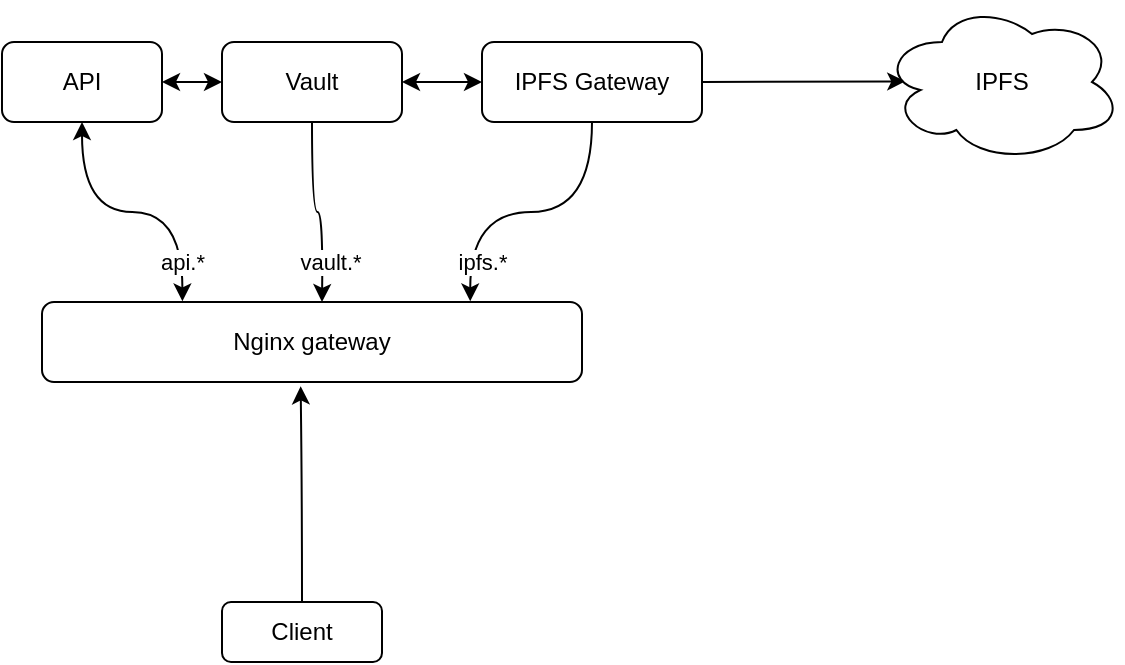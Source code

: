 <mxfile version="14.8.6" type="github"><diagram id="WMnNy4mz3rsH8M8P-ZVm" name="Page-1"><mxGraphModel dx="981" dy="531" grid="1" gridSize="10" guides="1" tooltips="1" connect="1" arrows="1" fold="1" page="1" pageScale="1" pageWidth="850" pageHeight="1100" math="0" shadow="0"><root><mxCell id="0"/><mxCell id="1" parent="0"/><mxCell id="t2By7bpQIkrPDZWn7h1t-2" value="Nginx gateway" style="rounded=1;whiteSpace=wrap;html=1;" vertex="1" parent="1"><mxGeometry x="290" y="525" width="270" height="40" as="geometry"/></mxCell><mxCell id="t2By7bpQIkrPDZWn7h1t-17" style="edgeStyle=orthogonalEdgeStyle;curved=1;rounded=0;orthogonalLoop=1;jettySize=auto;html=1;exitX=0.5;exitY=0;exitDx=0;exitDy=0;entryX=0.479;entryY=1.054;entryDx=0;entryDy=0;entryPerimeter=0;strokeColor=#000000;" edge="1" parent="1" source="t2By7bpQIkrPDZWn7h1t-3" target="t2By7bpQIkrPDZWn7h1t-2"><mxGeometry relative="1" as="geometry"/></mxCell><mxCell id="t2By7bpQIkrPDZWn7h1t-3" value="&lt;div&gt;Client&lt;/div&gt;" style="rounded=1;whiteSpace=wrap;html=1;" vertex="1" parent="1"><mxGeometry x="380" y="675" width="80" height="30" as="geometry"/></mxCell><mxCell id="t2By7bpQIkrPDZWn7h1t-14" style="edgeStyle=orthogonalEdgeStyle;curved=1;rounded=0;orthogonalLoop=1;jettySize=auto;html=1;exitX=0.5;exitY=1;exitDx=0;exitDy=0;entryX=0.26;entryY=-0.008;entryDx=0;entryDy=0;entryPerimeter=0;strokeColor=#000000;startArrow=classic;startFill=1;" edge="1" parent="1" source="t2By7bpQIkrPDZWn7h1t-6" target="t2By7bpQIkrPDZWn7h1t-2"><mxGeometry relative="1" as="geometry"/></mxCell><mxCell id="t2By7bpQIkrPDZWn7h1t-18" value="&lt;div&gt;api.*&lt;/div&gt;" style="edgeLabel;html=1;align=center;verticalAlign=middle;resizable=0;points=[];" vertex="1" connectable="0" parent="t2By7bpQIkrPDZWn7h1t-14"><mxGeometry x="0.144" y="-4" relative="1" as="geometry"><mxPoint x="15" y="21" as="offset"/></mxGeometry></mxCell><mxCell id="t2By7bpQIkrPDZWn7h1t-28" style="edgeStyle=orthogonalEdgeStyle;curved=1;rounded=0;orthogonalLoop=1;jettySize=auto;html=1;exitX=1;exitY=0.5;exitDx=0;exitDy=0;entryX=0;entryY=0.5;entryDx=0;entryDy=0;startArrow=classic;startFill=1;strokeColor=#000000;" edge="1" parent="1" source="t2By7bpQIkrPDZWn7h1t-6" target="t2By7bpQIkrPDZWn7h1t-7"><mxGeometry relative="1" as="geometry"/></mxCell><mxCell id="t2By7bpQIkrPDZWn7h1t-6" value="API" style="rounded=1;whiteSpace=wrap;html=1;" vertex="1" parent="1"><mxGeometry x="270" y="395" width="80" height="40" as="geometry"/></mxCell><mxCell id="t2By7bpQIkrPDZWn7h1t-15" style="edgeStyle=orthogonalEdgeStyle;curved=1;rounded=0;orthogonalLoop=1;jettySize=auto;html=1;exitX=0.5;exitY=1;exitDx=0;exitDy=0;strokeColor=#000000;" edge="1" parent="1" source="t2By7bpQIkrPDZWn7h1t-7"><mxGeometry relative="1" as="geometry"><mxPoint x="430" y="525" as="targetPoint"/></mxGeometry></mxCell><mxCell id="t2By7bpQIkrPDZWn7h1t-19" value="&lt;div&gt;vault.*&lt;/div&gt;" style="edgeLabel;html=1;align=center;verticalAlign=middle;resizable=0;points=[];" vertex="1" connectable="0" parent="t2By7bpQIkrPDZWn7h1t-15"><mxGeometry x="0.375" y="3" relative="1" as="geometry"><mxPoint y="10" as="offset"/></mxGeometry></mxCell><mxCell id="t2By7bpQIkrPDZWn7h1t-26" style="edgeStyle=orthogonalEdgeStyle;curved=1;rounded=0;orthogonalLoop=1;jettySize=auto;html=1;exitX=1;exitY=0.5;exitDx=0;exitDy=0;entryX=0;entryY=0.5;entryDx=0;entryDy=0;strokeColor=#000000;startArrow=classic;startFill=1;" edge="1" parent="1" source="t2By7bpQIkrPDZWn7h1t-7" target="t2By7bpQIkrPDZWn7h1t-8"><mxGeometry relative="1" as="geometry"/></mxCell><mxCell id="t2By7bpQIkrPDZWn7h1t-7" value="Vault" style="rounded=1;whiteSpace=wrap;html=1;" vertex="1" parent="1"><mxGeometry x="380" y="395" width="90" height="40" as="geometry"/></mxCell><mxCell id="t2By7bpQIkrPDZWn7h1t-16" style="edgeStyle=orthogonalEdgeStyle;curved=1;rounded=0;orthogonalLoop=1;jettySize=auto;html=1;exitX=0.5;exitY=1;exitDx=0;exitDy=0;entryX=0.793;entryY=-0.008;entryDx=0;entryDy=0;entryPerimeter=0;strokeColor=#000000;" edge="1" parent="1" source="t2By7bpQIkrPDZWn7h1t-8" target="t2By7bpQIkrPDZWn7h1t-2"><mxGeometry relative="1" as="geometry"/></mxCell><mxCell id="t2By7bpQIkrPDZWn7h1t-20" value="ipfs.*" style="edgeLabel;html=1;align=center;verticalAlign=middle;resizable=0;points=[];" vertex="1" connectable="0" parent="t2By7bpQIkrPDZWn7h1t-16"><mxGeometry x="0.695" y="8" relative="1" as="geometry"><mxPoint x="-2" y="3" as="offset"/></mxGeometry></mxCell><mxCell id="t2By7bpQIkrPDZWn7h1t-23" style="edgeStyle=orthogonalEdgeStyle;curved=1;rounded=0;orthogonalLoop=1;jettySize=auto;html=1;exitX=1;exitY=0.5;exitDx=0;exitDy=0;entryX=0.097;entryY=0.496;entryDx=0;entryDy=0;entryPerimeter=0;strokeColor=#000000;" edge="1" parent="1" source="t2By7bpQIkrPDZWn7h1t-8" target="t2By7bpQIkrPDZWn7h1t-22"><mxGeometry relative="1" as="geometry"/></mxCell><mxCell id="t2By7bpQIkrPDZWn7h1t-8" value="IPFS Gateway" style="rounded=1;whiteSpace=wrap;html=1;" vertex="1" parent="1"><mxGeometry x="510" y="395" width="110" height="40" as="geometry"/></mxCell><mxCell id="t2By7bpQIkrPDZWn7h1t-22" value="IPFS" style="ellipse;shape=cloud;whiteSpace=wrap;html=1;" vertex="1" parent="1"><mxGeometry x="710" y="375" width="120" height="80" as="geometry"/></mxCell></root></mxGraphModel></diagram></mxfile>
